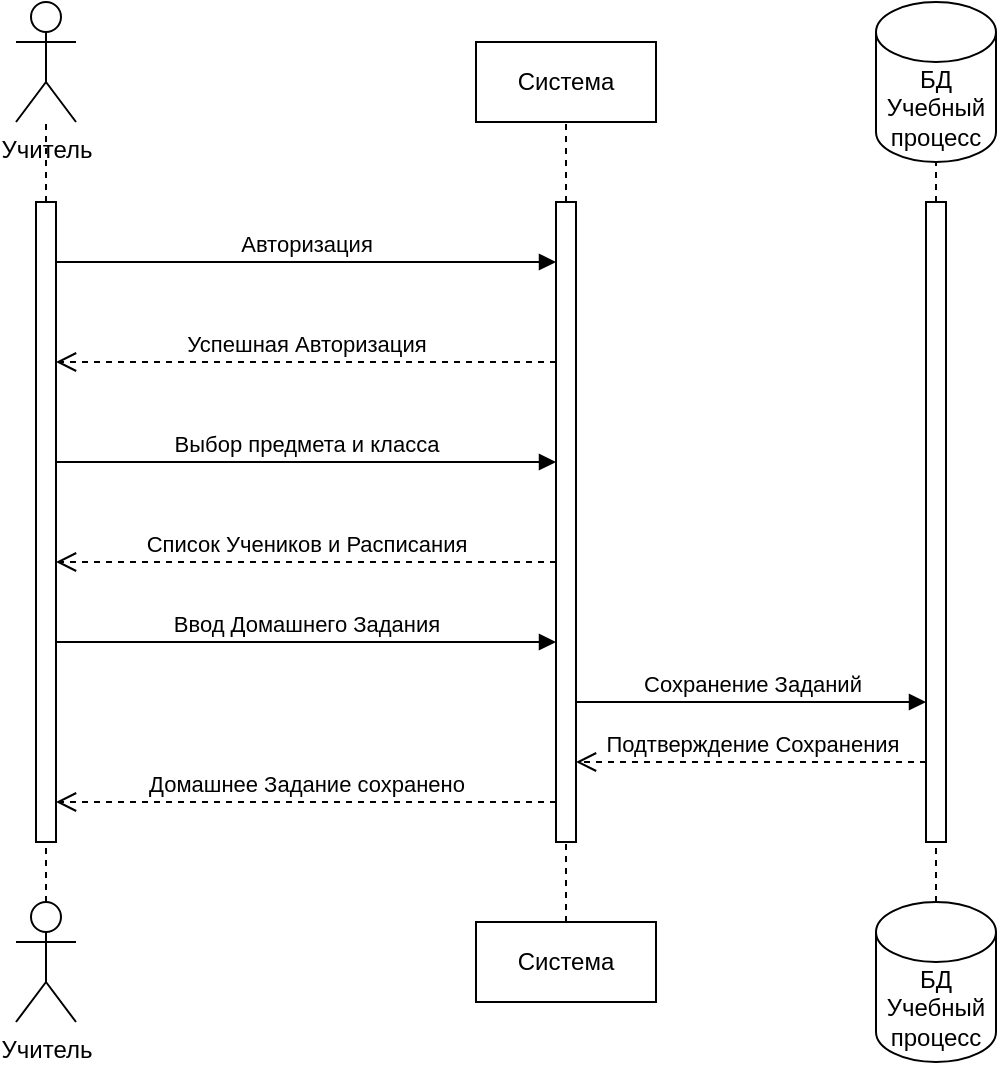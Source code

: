 <mxfile version="26.0.14">
  <diagram id="-4BtNLVw5wS1H3gB25Vq" name="Страница — 1">
    <mxGraphModel dx="704" dy="773" grid="1" gridSize="10" guides="1" tooltips="1" connect="1" arrows="1" fold="1" page="1" pageScale="1" pageWidth="827" pageHeight="1169" math="0" shadow="0">
      <root>
        <mxCell id="0" />
        <mxCell id="1" parent="0" />
        <mxCell id="JjWiIsDu3saNrFcIr1nV-1" value="Учитель" style="shape=umlActor;verticalLabelPosition=bottom;verticalAlign=top;html=1;outlineConnect=0;" vertex="1" parent="1">
          <mxGeometry x="80" y="20" width="30" height="60" as="geometry" />
        </mxCell>
        <mxCell id="JjWiIsDu3saNrFcIr1nV-2" value="Учитель" style="shape=umlActor;verticalLabelPosition=bottom;verticalAlign=top;html=1;outlineConnect=0;" vertex="1" parent="1">
          <mxGeometry x="80" y="470" width="30" height="60" as="geometry" />
        </mxCell>
        <mxCell id="JjWiIsDu3saNrFcIr1nV-3" value="" style="endArrow=none;dashed=1;html=1;rounded=0;exitX=0.5;exitY=0;exitDx=0;exitDy=0;exitPerimeter=0;" edge="1" parent="1" source="JjWiIsDu3saNrFcIr1nV-11" target="JjWiIsDu3saNrFcIr1nV-1">
          <mxGeometry width="50" height="50" relative="1" as="geometry">
            <mxPoint x="310" y="120" as="sourcePoint" />
            <mxPoint x="360" y="70" as="targetPoint" />
            <Array as="points" />
          </mxGeometry>
        </mxCell>
        <mxCell id="JjWiIsDu3saNrFcIr1nV-4" value="Система" style="rounded=0;whiteSpace=wrap;html=1;" vertex="1" parent="1">
          <mxGeometry x="310" y="40" width="90" height="40" as="geometry" />
        </mxCell>
        <mxCell id="JjWiIsDu3saNrFcIr1nV-5" value="Система" style="rounded=0;whiteSpace=wrap;html=1;" vertex="1" parent="1">
          <mxGeometry x="310" y="480" width="90" height="40" as="geometry" />
        </mxCell>
        <mxCell id="JjWiIsDu3saNrFcIr1nV-6" value="" style="endArrow=none;dashed=1;html=1;rounded=0;entryX=0.5;entryY=1;entryDx=0;entryDy=0;exitX=0.5;exitY=0;exitDx=0;exitDy=0;" edge="1" parent="1" source="JjWiIsDu3saNrFcIr1nV-9" target="JjWiIsDu3saNrFcIr1nV-4">
          <mxGeometry width="50" height="50" relative="1" as="geometry">
            <mxPoint x="310" y="220" as="sourcePoint" />
            <mxPoint x="360" y="170" as="targetPoint" />
          </mxGeometry>
        </mxCell>
        <mxCell id="JjWiIsDu3saNrFcIr1nV-7" value="Авторизация" style="html=1;verticalAlign=bottom;endArrow=block;curved=0;rounded=0;" edge="1" parent="1" source="JjWiIsDu3saNrFcIr1nV-11" target="JjWiIsDu3saNrFcIr1nV-9">
          <mxGeometry width="80" relative="1" as="geometry">
            <mxPoint x="90" y="160" as="sourcePoint" />
            <mxPoint x="200" y="220" as="targetPoint" />
            <Array as="points">
              <mxPoint x="170" y="150" />
            </Array>
          </mxGeometry>
        </mxCell>
        <mxCell id="JjWiIsDu3saNrFcIr1nV-8" value="" style="endArrow=none;dashed=1;html=1;rounded=0;entryX=0.5;entryY=1;entryDx=0;entryDy=0;exitX=0.5;exitY=0;exitDx=0;exitDy=0;" edge="1" parent="1" source="JjWiIsDu3saNrFcIr1nV-5" target="JjWiIsDu3saNrFcIr1nV-9">
          <mxGeometry width="50" height="50" relative="1" as="geometry">
            <mxPoint x="355" y="440" as="sourcePoint" />
            <mxPoint x="355" y="80" as="targetPoint" />
          </mxGeometry>
        </mxCell>
        <mxCell id="JjWiIsDu3saNrFcIr1nV-9" value="" style="html=1;points=[[0,0,0,0,5],[0,1,0,0,-5],[1,0,0,0,5],[1,1,0,0,-5]];perimeter=orthogonalPerimeter;outlineConnect=0;targetShapes=umlLifeline;portConstraint=eastwest;newEdgeStyle={&quot;curved&quot;:0,&quot;rounded&quot;:0};" vertex="1" parent="1">
          <mxGeometry x="350" y="120" width="10" height="320" as="geometry" />
        </mxCell>
        <mxCell id="JjWiIsDu3saNrFcIr1nV-10" value="" style="endArrow=none;dashed=1;html=1;rounded=0;exitX=0.5;exitY=0;exitDx=0;exitDy=0;exitPerimeter=0;" edge="1" parent="1" source="JjWiIsDu3saNrFcIr1nV-2" target="JjWiIsDu3saNrFcIr1nV-11">
          <mxGeometry width="50" height="50" relative="1" as="geometry">
            <mxPoint x="95" y="440" as="sourcePoint" />
            <mxPoint x="95" y="80" as="targetPoint" />
            <Array as="points" />
          </mxGeometry>
        </mxCell>
        <mxCell id="JjWiIsDu3saNrFcIr1nV-11" value="" style="html=1;points=[[0,0,0,0,5],[0,1,0,0,-5],[1,0,0,0,5],[1,1,0,0,-5]];perimeter=orthogonalPerimeter;outlineConnect=0;targetShapes=umlLifeline;portConstraint=eastwest;newEdgeStyle={&quot;curved&quot;:0,&quot;rounded&quot;:0};" vertex="1" parent="1">
          <mxGeometry x="90" y="120" width="10" height="320" as="geometry" />
        </mxCell>
        <mxCell id="JjWiIsDu3saNrFcIr1nV-12" value="Успешная Авторизация" style="html=1;verticalAlign=bottom;endArrow=open;dashed=1;endSize=8;curved=0;rounded=0;" edge="1" parent="1" source="JjWiIsDu3saNrFcIr1nV-9" target="JjWiIsDu3saNrFcIr1nV-11">
          <mxGeometry relative="1" as="geometry">
            <mxPoint x="200" y="285" as="targetPoint" />
            <mxPoint x="240" y="340" as="sourcePoint" />
            <Array as="points">
              <mxPoint x="290" y="200" />
            </Array>
          </mxGeometry>
        </mxCell>
        <mxCell id="JjWiIsDu3saNrFcIr1nV-13" value="Выбор предмета и класса" style="html=1;verticalAlign=bottom;endArrow=block;curved=0;rounded=0;" edge="1" parent="1">
          <mxGeometry width="80" relative="1" as="geometry">
            <mxPoint x="100" y="250" as="sourcePoint" />
            <mxPoint x="350" y="250" as="targetPoint" />
            <Array as="points">
              <mxPoint x="170" y="250" />
            </Array>
          </mxGeometry>
        </mxCell>
        <mxCell id="JjWiIsDu3saNrFcIr1nV-14" value="Список Учеников и Расписания" style="html=1;verticalAlign=bottom;endArrow=open;dashed=1;endSize=8;curved=0;rounded=0;" edge="1" parent="1">
          <mxGeometry relative="1" as="geometry">
            <mxPoint x="100" y="300" as="targetPoint" />
            <mxPoint x="350" y="300" as="sourcePoint" />
            <Array as="points">
              <mxPoint x="290" y="300" />
            </Array>
          </mxGeometry>
        </mxCell>
        <mxCell id="JjWiIsDu3saNrFcIr1nV-15" value="БД Учебный процесс" style="shape=cylinder3;whiteSpace=wrap;html=1;boundedLbl=1;backgroundOutline=1;size=15;" vertex="1" parent="1">
          <mxGeometry x="510" y="470" width="60" height="80" as="geometry" />
        </mxCell>
        <mxCell id="JjWiIsDu3saNrFcIr1nV-16" value="БД Учебный процесс" style="shape=cylinder3;whiteSpace=wrap;html=1;boundedLbl=1;backgroundOutline=1;size=15;" vertex="1" parent="1">
          <mxGeometry x="510" y="20" width="60" height="80" as="geometry" />
        </mxCell>
        <mxCell id="JjWiIsDu3saNrFcIr1nV-17" value="" style="endArrow=none;dashed=1;html=1;rounded=0;entryX=0.5;entryY=1;entryDx=0;entryDy=0;entryPerimeter=0;exitX=0.5;exitY=0;exitDx=0;exitDy=0;exitPerimeter=0;" edge="1" parent="1" source="JjWiIsDu3saNrFcIr1nV-19" target="JjWiIsDu3saNrFcIr1nV-16">
          <mxGeometry width="50" height="50" relative="1" as="geometry">
            <mxPoint x="310" y="320" as="sourcePoint" />
            <mxPoint x="360" y="270" as="targetPoint" />
          </mxGeometry>
        </mxCell>
        <mxCell id="JjWiIsDu3saNrFcIr1nV-18" value="" style="endArrow=none;dashed=1;html=1;rounded=0;entryX=0.5;entryY=1;entryDx=0;entryDy=0;entryPerimeter=0;exitX=0.5;exitY=0;exitDx=0;exitDy=0;exitPerimeter=0;" edge="1" parent="1" source="JjWiIsDu3saNrFcIr1nV-15" target="JjWiIsDu3saNrFcIr1nV-19">
          <mxGeometry width="50" height="50" relative="1" as="geometry">
            <mxPoint x="540" y="440" as="sourcePoint" />
            <mxPoint x="540" y="100" as="targetPoint" />
          </mxGeometry>
        </mxCell>
        <mxCell id="JjWiIsDu3saNrFcIr1nV-19" value="" style="html=1;points=[[0,0,0,0,5],[0,1,0,0,-5],[1,0,0,0,5],[1,1,0,0,-5]];perimeter=orthogonalPerimeter;outlineConnect=0;targetShapes=umlLifeline;portConstraint=eastwest;newEdgeStyle={&quot;curved&quot;:0,&quot;rounded&quot;:0};" vertex="1" parent="1">
          <mxGeometry x="535" y="120" width="10" height="320" as="geometry" />
        </mxCell>
        <mxCell id="JjWiIsDu3saNrFcIr1nV-20" value="Сохранение Заданий" style="html=1;verticalAlign=bottom;endArrow=block;curved=0;rounded=0;" edge="1" parent="1">
          <mxGeometry x="0.006" width="80" relative="1" as="geometry">
            <mxPoint x="360" y="370" as="sourcePoint" />
            <mxPoint x="535" y="370" as="targetPoint" />
            <Array as="points">
              <mxPoint x="390" y="370" />
            </Array>
            <mxPoint as="offset" />
          </mxGeometry>
        </mxCell>
        <mxCell id="JjWiIsDu3saNrFcIr1nV-21" value="Подтверждение Сохранения" style="html=1;verticalAlign=bottom;endArrow=open;dashed=1;endSize=8;curved=0;rounded=0;" edge="1" parent="1">
          <mxGeometry relative="1" as="geometry">
            <mxPoint x="360" y="400" as="targetPoint" />
            <mxPoint x="535" y="400" as="sourcePoint" />
            <Array as="points" />
          </mxGeometry>
        </mxCell>
        <mxCell id="JjWiIsDu3saNrFcIr1nV-22" value="Домашнее Задание сохранено" style="html=1;verticalAlign=bottom;endArrow=open;dashed=1;endSize=8;curved=0;rounded=0;" edge="1" parent="1">
          <mxGeometry relative="1" as="geometry">
            <mxPoint x="100" y="420" as="targetPoint" />
            <mxPoint x="350" y="420" as="sourcePoint" />
            <Array as="points">
              <mxPoint x="290" y="420" />
            </Array>
            <mxPoint as="offset" />
          </mxGeometry>
        </mxCell>
        <mxCell id="JjWiIsDu3saNrFcIr1nV-23" value="Ввод Домашнего Задания" style="html=1;verticalAlign=bottom;endArrow=block;curved=0;rounded=0;" edge="1" parent="1">
          <mxGeometry width="80" relative="1" as="geometry">
            <mxPoint x="100" y="340" as="sourcePoint" />
            <mxPoint x="350" y="340" as="targetPoint" />
            <Array as="points">
              <mxPoint x="170" y="340" />
            </Array>
          </mxGeometry>
        </mxCell>
      </root>
    </mxGraphModel>
  </diagram>
</mxfile>
